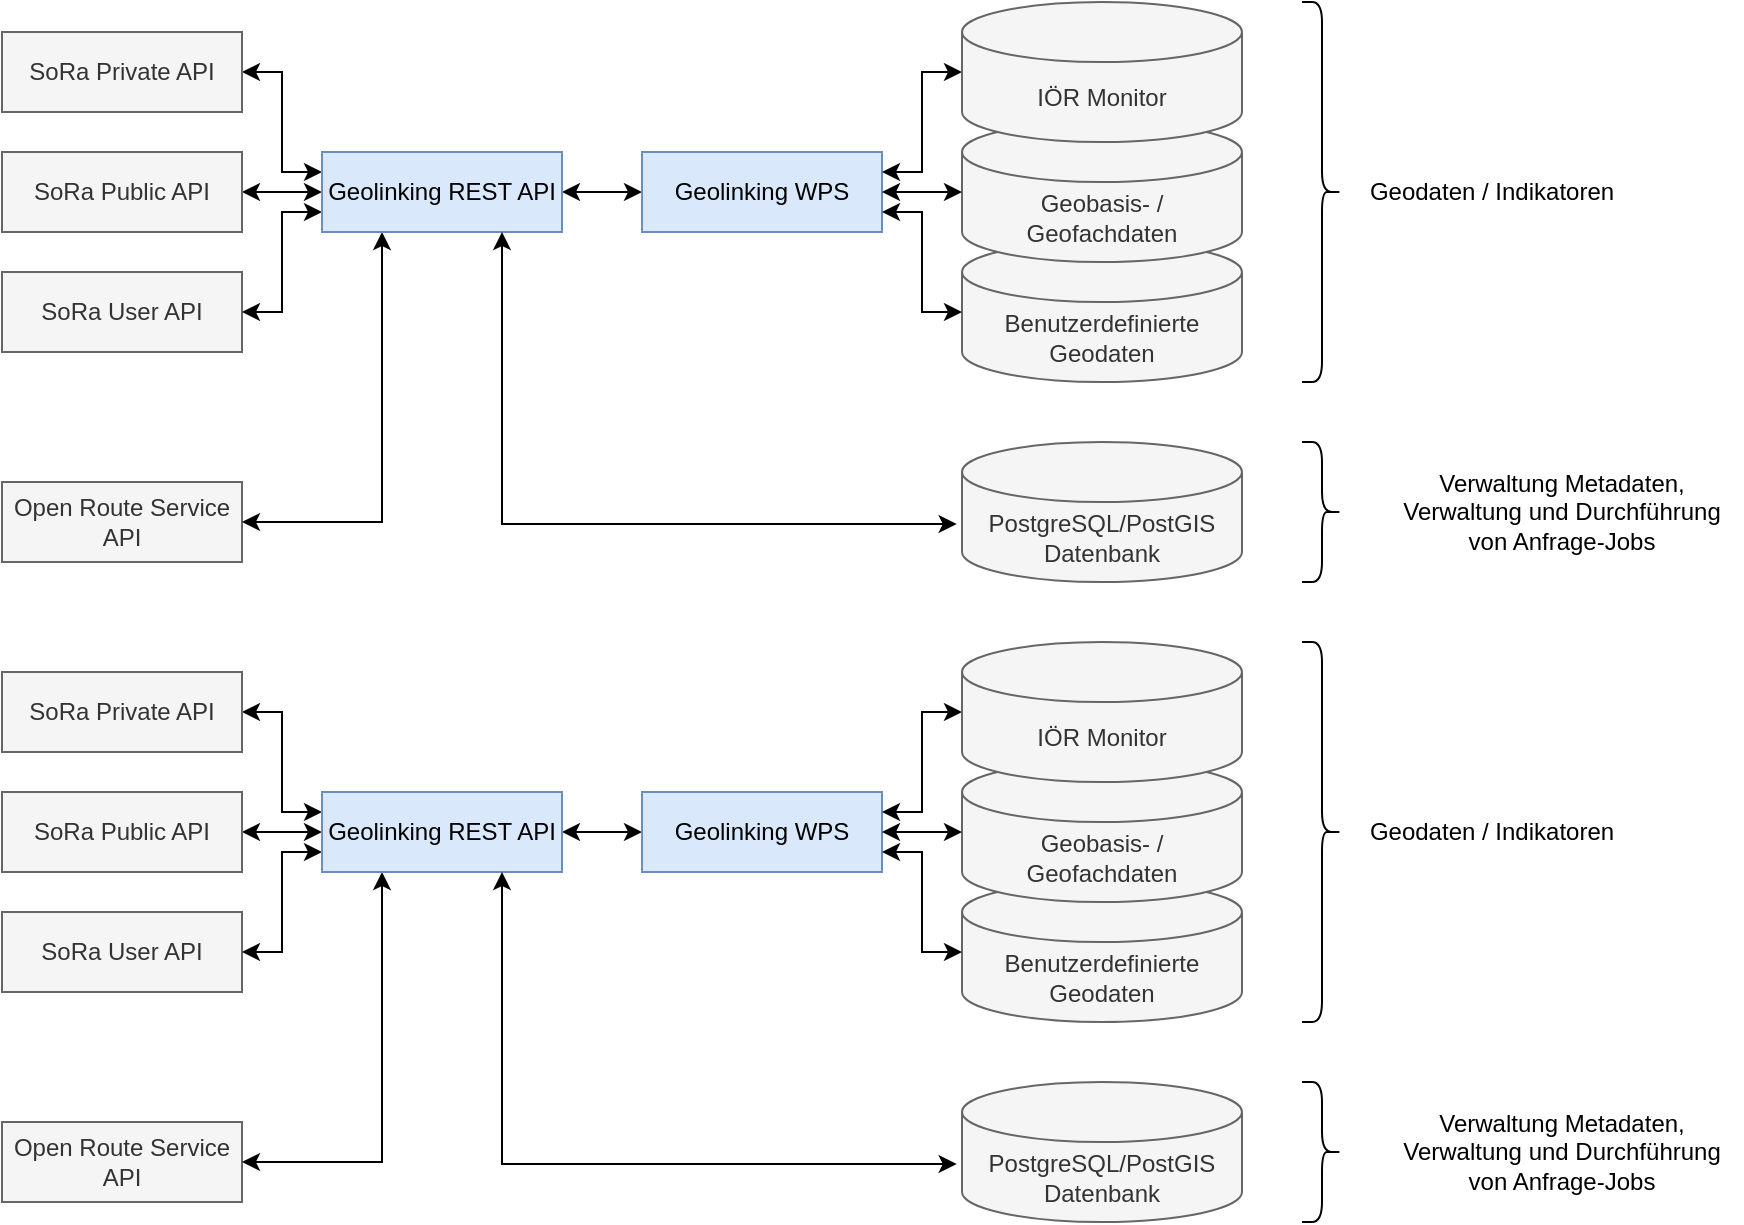 <mxfile version="22.1.21" type="github">
  <diagram name="Seite-1" id="8oX-7nu69xEVpHodJw5y">
    <mxGraphModel dx="1582" dy="837" grid="1" gridSize="10" guides="1" tooltips="1" connect="1" arrows="1" fold="1" page="1" pageScale="1" pageWidth="1100" pageHeight="850" math="0" shadow="0">
      <root>
        <mxCell id="0" />
        <mxCell id="1" parent="0" />
        <mxCell id="xWyKYA-3_11842NbvKt_-10" value="Benutzerdefinierte Geodaten" style="shape=cylinder3;whiteSpace=wrap;html=1;boundedLbl=1;backgroundOutline=1;size=15;fillColor=#f5f5f5;fontColor=#333333;strokeColor=#666666;" parent="1" vertex="1">
          <mxGeometry x="500" y="140" width="140" height="70" as="geometry" />
        </mxCell>
        <mxCell id="xWyKYA-3_11842NbvKt_-12" style="edgeStyle=orthogonalEdgeStyle;rounded=0;orthogonalLoop=1;jettySize=auto;html=1;exitX=1;exitY=0.5;exitDx=0;exitDy=0;entryX=0;entryY=0.25;entryDx=0;entryDy=0;startArrow=classic;startFill=1;" parent="1" source="xWyKYA-3_11842NbvKt_-1" target="xWyKYA-3_11842NbvKt_-5" edge="1">
          <mxGeometry relative="1" as="geometry" />
        </mxCell>
        <mxCell id="xWyKYA-3_11842NbvKt_-1" value="SoRa Private API" style="rounded=0;whiteSpace=wrap;html=1;fillColor=#f5f5f5;fontColor=#333333;strokeColor=#666666;" parent="1" vertex="1">
          <mxGeometry x="20" y="35" width="120" height="40" as="geometry" />
        </mxCell>
        <mxCell id="xWyKYA-3_11842NbvKt_-14" style="edgeStyle=orthogonalEdgeStyle;rounded=0;orthogonalLoop=1;jettySize=auto;html=1;exitX=1;exitY=0.5;exitDx=0;exitDy=0;entryX=0;entryY=0.5;entryDx=0;entryDy=0;startArrow=classic;startFill=1;" parent="1" source="xWyKYA-3_11842NbvKt_-2" target="xWyKYA-3_11842NbvKt_-5" edge="1">
          <mxGeometry relative="1" as="geometry" />
        </mxCell>
        <mxCell id="xWyKYA-3_11842NbvKt_-2" value="SoRa Public API" style="rounded=0;whiteSpace=wrap;html=1;fillColor=#f5f5f5;fontColor=#333333;strokeColor=#666666;" parent="1" vertex="1">
          <mxGeometry x="20" y="95" width="120" height="40" as="geometry" />
        </mxCell>
        <mxCell id="xWyKYA-3_11842NbvKt_-3" value="SoRa User API" style="rounded=0;whiteSpace=wrap;html=1;fillColor=#f5f5f5;fontColor=#333333;strokeColor=#666666;" parent="1" vertex="1">
          <mxGeometry x="20" y="155" width="120" height="40" as="geometry" />
        </mxCell>
        <mxCell id="xWyKYA-3_11842NbvKt_-4" value="Open Route Service API" style="rounded=0;whiteSpace=wrap;html=1;fillColor=#f5f5f5;fontColor=#333333;strokeColor=#666666;" parent="1" vertex="1">
          <mxGeometry x="20" y="260" width="120" height="40" as="geometry" />
        </mxCell>
        <mxCell id="xWyKYA-3_11842NbvKt_-15" style="edgeStyle=orthogonalEdgeStyle;rounded=0;orthogonalLoop=1;jettySize=auto;html=1;exitX=0;exitY=0.75;exitDx=0;exitDy=0;entryX=1;entryY=0.5;entryDx=0;entryDy=0;startArrow=classic;startFill=1;" parent="1" source="xWyKYA-3_11842NbvKt_-5" target="xWyKYA-3_11842NbvKt_-3" edge="1">
          <mxGeometry relative="1" as="geometry" />
        </mxCell>
        <mxCell id="xWyKYA-3_11842NbvKt_-16" style="edgeStyle=orthogonalEdgeStyle;rounded=0;orthogonalLoop=1;jettySize=auto;html=1;exitX=1;exitY=0.5;exitDx=0;exitDy=0;entryX=0;entryY=0.5;entryDx=0;entryDy=0;startArrow=classic;startFill=1;" parent="1" source="xWyKYA-3_11842NbvKt_-5" target="xWyKYA-3_11842NbvKt_-7" edge="1">
          <mxGeometry relative="1" as="geometry" />
        </mxCell>
        <mxCell id="xWyKYA-3_11842NbvKt_-20" style="edgeStyle=orthogonalEdgeStyle;rounded=0;orthogonalLoop=1;jettySize=auto;html=1;exitX=0.5;exitY=1;exitDx=0;exitDy=0;entryX=1;entryY=0.5;entryDx=0;entryDy=0;startArrow=classic;startFill=1;" parent="1" target="xWyKYA-3_11842NbvKt_-4" edge="1">
          <mxGeometry relative="1" as="geometry">
            <mxPoint x="210" y="135" as="sourcePoint" />
            <mxPoint x="210" y="255" as="targetPoint" />
            <Array as="points">
              <mxPoint x="210" y="280" />
            </Array>
          </mxGeometry>
        </mxCell>
        <mxCell id="xWyKYA-3_11842NbvKt_-5" value="Geolinking REST API" style="rounded=0;whiteSpace=wrap;html=1;fillColor=#dae8fc;strokeColor=#6c8ebf;" parent="1" vertex="1">
          <mxGeometry x="180" y="95" width="120" height="40" as="geometry" />
        </mxCell>
        <mxCell id="xWyKYA-3_11842NbvKt_-7" value="Geolinking WPS" style="rounded=0;whiteSpace=wrap;html=1;fillColor=#dae8fc;strokeColor=#6c8ebf;" parent="1" vertex="1">
          <mxGeometry x="340" y="95" width="120" height="40" as="geometry" />
        </mxCell>
        <mxCell id="xWyKYA-3_11842NbvKt_-9" value="Geobasis- / Geofachdaten" style="shape=cylinder3;whiteSpace=wrap;html=1;boundedLbl=1;backgroundOutline=1;size=15;fillColor=#f5f5f5;fontColor=#333333;strokeColor=#666666;" parent="1" vertex="1">
          <mxGeometry x="500" y="80" width="140" height="70" as="geometry" />
        </mxCell>
        <mxCell id="xWyKYA-3_11842NbvKt_-17" style="edgeStyle=orthogonalEdgeStyle;rounded=0;orthogonalLoop=1;jettySize=auto;html=1;exitX=0;exitY=0.5;exitDx=0;exitDy=0;exitPerimeter=0;entryX=1;entryY=0.25;entryDx=0;entryDy=0;startArrow=classic;startFill=1;" parent="1" source="xWyKYA-3_11842NbvKt_-8" target="xWyKYA-3_11842NbvKt_-7" edge="1">
          <mxGeometry relative="1" as="geometry" />
        </mxCell>
        <mxCell id="xWyKYA-3_11842NbvKt_-8" value="IÖR Monitor" style="shape=cylinder3;whiteSpace=wrap;html=1;boundedLbl=1;backgroundOutline=1;size=15;fillColor=#f5f5f5;fontColor=#333333;strokeColor=#666666;" parent="1" vertex="1">
          <mxGeometry x="500" y="20" width="140" height="70" as="geometry" />
        </mxCell>
        <mxCell id="xWyKYA-3_11842NbvKt_-18" style="edgeStyle=orthogonalEdgeStyle;rounded=0;orthogonalLoop=1;jettySize=auto;html=1;exitX=1;exitY=0.5;exitDx=0;exitDy=0;entryX=0;entryY=0.5;entryDx=0;entryDy=0;entryPerimeter=0;startArrow=classic;startFill=1;" parent="1" source="xWyKYA-3_11842NbvKt_-7" target="xWyKYA-3_11842NbvKt_-9" edge="1">
          <mxGeometry relative="1" as="geometry" />
        </mxCell>
        <mxCell id="xWyKYA-3_11842NbvKt_-19" style="edgeStyle=orthogonalEdgeStyle;rounded=0;orthogonalLoop=1;jettySize=auto;html=1;exitX=1;exitY=0.75;exitDx=0;exitDy=0;entryX=0;entryY=0.5;entryDx=0;entryDy=0;entryPerimeter=0;startArrow=classic;startFill=1;" parent="1" source="xWyKYA-3_11842NbvKt_-7" target="xWyKYA-3_11842NbvKt_-10" edge="1">
          <mxGeometry relative="1" as="geometry" />
        </mxCell>
        <mxCell id="RWMj_lE9c-KkNywdO_du-1" value="PostgreSQL/PostGIS Datenbank" style="shape=cylinder3;whiteSpace=wrap;html=1;boundedLbl=1;backgroundOutline=1;size=15;fillColor=#f5f5f5;fontColor=#333333;strokeColor=#666666;" vertex="1" parent="1">
          <mxGeometry x="500" y="240" width="140" height="70" as="geometry" />
        </mxCell>
        <mxCell id="RWMj_lE9c-KkNywdO_du-2" value="" style="shape=curlyBracket;whiteSpace=wrap;html=1;rounded=1;flipH=1;labelPosition=right;verticalLabelPosition=middle;align=left;verticalAlign=middle;" vertex="1" parent="1">
          <mxGeometry x="670" y="20" width="20" height="190" as="geometry" />
        </mxCell>
        <mxCell id="RWMj_lE9c-KkNywdO_du-3" value="" style="shape=curlyBracket;whiteSpace=wrap;html=1;rounded=1;flipH=1;labelPosition=right;verticalLabelPosition=middle;align=left;verticalAlign=middle;" vertex="1" parent="1">
          <mxGeometry x="670" y="240" width="20" height="70" as="geometry" />
        </mxCell>
        <mxCell id="RWMj_lE9c-KkNywdO_du-4" value="Geodaten / Indikatoren" style="text;html=1;strokeColor=none;fillColor=none;align=center;verticalAlign=middle;whiteSpace=wrap;rounded=0;" vertex="1" parent="1">
          <mxGeometry x="700" y="100" width="130" height="30" as="geometry" />
        </mxCell>
        <mxCell id="RWMj_lE9c-KkNywdO_du-5" value="&lt;div&gt;Verwaltung Metadaten,&lt;/div&gt;&lt;div&gt;Verwaltung und Durchführung von Anfrage-Jobs&lt;/div&gt;" style="text;html=1;strokeColor=none;fillColor=none;align=center;verticalAlign=middle;whiteSpace=wrap;rounded=0;" vertex="1" parent="1">
          <mxGeometry x="710" y="260" width="180" height="30" as="geometry" />
        </mxCell>
        <mxCell id="RWMj_lE9c-KkNywdO_du-7" value="" style="endArrow=classic;startArrow=classic;html=1;rounded=0;entryX=0.75;entryY=1;entryDx=0;entryDy=0;exitX=-0.019;exitY=0.586;exitDx=0;exitDy=0;exitPerimeter=0;" edge="1" parent="1" source="RWMj_lE9c-KkNywdO_du-1" target="xWyKYA-3_11842NbvKt_-5">
          <mxGeometry width="50" height="50" relative="1" as="geometry">
            <mxPoint x="250" y="245" as="sourcePoint" />
            <mxPoint x="270" y="140" as="targetPoint" />
            <Array as="points">
              <mxPoint x="270" y="281" />
            </Array>
          </mxGeometry>
        </mxCell>
        <mxCell id="RWMj_lE9c-KkNywdO_du-8" value="Benutzerdefinierte Geodaten" style="shape=cylinder3;whiteSpace=wrap;html=1;boundedLbl=1;backgroundOutline=1;size=15;fillColor=#f5f5f5;fontColor=#333333;strokeColor=#666666;" vertex="1" parent="1">
          <mxGeometry x="500" y="460" width="140" height="70" as="geometry" />
        </mxCell>
        <mxCell id="RWMj_lE9c-KkNywdO_du-9" style="edgeStyle=orthogonalEdgeStyle;rounded=0;orthogonalLoop=1;jettySize=auto;html=1;exitX=1;exitY=0.5;exitDx=0;exitDy=0;entryX=0;entryY=0.25;entryDx=0;entryDy=0;startArrow=classic;startFill=1;" edge="1" parent="1" source="RWMj_lE9c-KkNywdO_du-10" target="RWMj_lE9c-KkNywdO_du-18">
          <mxGeometry relative="1" as="geometry" />
        </mxCell>
        <mxCell id="RWMj_lE9c-KkNywdO_du-10" value="SoRa Private API" style="rounded=0;whiteSpace=wrap;html=1;fillColor=#f5f5f5;fontColor=#333333;strokeColor=#666666;" vertex="1" parent="1">
          <mxGeometry x="20" y="355" width="120" height="40" as="geometry" />
        </mxCell>
        <mxCell id="RWMj_lE9c-KkNywdO_du-11" style="edgeStyle=orthogonalEdgeStyle;rounded=0;orthogonalLoop=1;jettySize=auto;html=1;exitX=1;exitY=0.5;exitDx=0;exitDy=0;entryX=0;entryY=0.5;entryDx=0;entryDy=0;startArrow=classic;startFill=1;" edge="1" parent="1" source="RWMj_lE9c-KkNywdO_du-12" target="RWMj_lE9c-KkNywdO_du-18">
          <mxGeometry relative="1" as="geometry" />
        </mxCell>
        <mxCell id="RWMj_lE9c-KkNywdO_du-12" value="SoRa Public API" style="rounded=0;whiteSpace=wrap;html=1;fillColor=#f5f5f5;fontColor=#333333;strokeColor=#666666;" vertex="1" parent="1">
          <mxGeometry x="20" y="415" width="120" height="40" as="geometry" />
        </mxCell>
        <mxCell id="RWMj_lE9c-KkNywdO_du-13" value="SoRa User API" style="rounded=0;whiteSpace=wrap;html=1;fillColor=#f5f5f5;fontColor=#333333;strokeColor=#666666;" vertex="1" parent="1">
          <mxGeometry x="20" y="475" width="120" height="40" as="geometry" />
        </mxCell>
        <mxCell id="RWMj_lE9c-KkNywdO_du-14" value="Open Route Service API" style="rounded=0;whiteSpace=wrap;html=1;fillColor=#f5f5f5;fontColor=#333333;strokeColor=#666666;" vertex="1" parent="1">
          <mxGeometry x="20" y="580" width="120" height="40" as="geometry" />
        </mxCell>
        <mxCell id="RWMj_lE9c-KkNywdO_du-15" style="edgeStyle=orthogonalEdgeStyle;rounded=0;orthogonalLoop=1;jettySize=auto;html=1;exitX=0;exitY=0.75;exitDx=0;exitDy=0;entryX=1;entryY=0.5;entryDx=0;entryDy=0;startArrow=classic;startFill=1;" edge="1" parent="1" source="RWMj_lE9c-KkNywdO_du-18" target="RWMj_lE9c-KkNywdO_du-13">
          <mxGeometry relative="1" as="geometry" />
        </mxCell>
        <mxCell id="RWMj_lE9c-KkNywdO_du-16" style="edgeStyle=orthogonalEdgeStyle;rounded=0;orthogonalLoop=1;jettySize=auto;html=1;exitX=1;exitY=0.5;exitDx=0;exitDy=0;entryX=0;entryY=0.5;entryDx=0;entryDy=0;startArrow=classic;startFill=1;" edge="1" parent="1" source="RWMj_lE9c-KkNywdO_du-18" target="RWMj_lE9c-KkNywdO_du-19">
          <mxGeometry relative="1" as="geometry" />
        </mxCell>
        <mxCell id="RWMj_lE9c-KkNywdO_du-17" style="edgeStyle=orthogonalEdgeStyle;rounded=0;orthogonalLoop=1;jettySize=auto;html=1;exitX=0.5;exitY=1;exitDx=0;exitDy=0;entryX=1;entryY=0.5;entryDx=0;entryDy=0;startArrow=classic;startFill=1;" edge="1" parent="1" target="RWMj_lE9c-KkNywdO_du-14">
          <mxGeometry relative="1" as="geometry">
            <mxPoint x="210" y="455" as="sourcePoint" />
            <mxPoint x="210" y="575" as="targetPoint" />
            <Array as="points">
              <mxPoint x="210" y="600" />
            </Array>
          </mxGeometry>
        </mxCell>
        <mxCell id="RWMj_lE9c-KkNywdO_du-18" value="Geolinking REST API" style="rounded=0;whiteSpace=wrap;html=1;fillColor=#dae8fc;strokeColor=#6c8ebf;" vertex="1" parent="1">
          <mxGeometry x="180" y="415" width="120" height="40" as="geometry" />
        </mxCell>
        <mxCell id="RWMj_lE9c-KkNywdO_du-19" value="Geolinking WPS" style="rounded=0;whiteSpace=wrap;html=1;fillColor=#dae8fc;strokeColor=#6c8ebf;" vertex="1" parent="1">
          <mxGeometry x="340" y="415" width="120" height="40" as="geometry" />
        </mxCell>
        <mxCell id="RWMj_lE9c-KkNywdO_du-20" value="Geobasis- / Geofachdaten" style="shape=cylinder3;whiteSpace=wrap;html=1;boundedLbl=1;backgroundOutline=1;size=15;fillColor=#f5f5f5;fontColor=#333333;strokeColor=#666666;" vertex="1" parent="1">
          <mxGeometry x="500" y="400" width="140" height="70" as="geometry" />
        </mxCell>
        <mxCell id="RWMj_lE9c-KkNywdO_du-21" style="edgeStyle=orthogonalEdgeStyle;rounded=0;orthogonalLoop=1;jettySize=auto;html=1;exitX=0;exitY=0.5;exitDx=0;exitDy=0;exitPerimeter=0;entryX=1;entryY=0.25;entryDx=0;entryDy=0;startArrow=classic;startFill=1;" edge="1" parent="1" source="RWMj_lE9c-KkNywdO_du-22" target="RWMj_lE9c-KkNywdO_du-19">
          <mxGeometry relative="1" as="geometry" />
        </mxCell>
        <mxCell id="RWMj_lE9c-KkNywdO_du-22" value="IÖR Monitor" style="shape=cylinder3;whiteSpace=wrap;html=1;boundedLbl=1;backgroundOutline=1;size=15;fillColor=#f5f5f5;fontColor=#333333;strokeColor=#666666;" vertex="1" parent="1">
          <mxGeometry x="500" y="340" width="140" height="70" as="geometry" />
        </mxCell>
        <mxCell id="RWMj_lE9c-KkNywdO_du-23" style="edgeStyle=orthogonalEdgeStyle;rounded=0;orthogonalLoop=1;jettySize=auto;html=1;exitX=1;exitY=0.5;exitDx=0;exitDy=0;entryX=0;entryY=0.5;entryDx=0;entryDy=0;entryPerimeter=0;startArrow=classic;startFill=1;" edge="1" parent="1" source="RWMj_lE9c-KkNywdO_du-19" target="RWMj_lE9c-KkNywdO_du-20">
          <mxGeometry relative="1" as="geometry" />
        </mxCell>
        <mxCell id="RWMj_lE9c-KkNywdO_du-24" style="edgeStyle=orthogonalEdgeStyle;rounded=0;orthogonalLoop=1;jettySize=auto;html=1;exitX=1;exitY=0.75;exitDx=0;exitDy=0;entryX=0;entryY=0.5;entryDx=0;entryDy=0;entryPerimeter=0;startArrow=classic;startFill=1;" edge="1" parent="1" source="RWMj_lE9c-KkNywdO_du-19" target="RWMj_lE9c-KkNywdO_du-8">
          <mxGeometry relative="1" as="geometry" />
        </mxCell>
        <mxCell id="RWMj_lE9c-KkNywdO_du-25" value="PostgreSQL/PostGIS Datenbank" style="shape=cylinder3;whiteSpace=wrap;html=1;boundedLbl=1;backgroundOutline=1;size=15;fillColor=#f5f5f5;fontColor=#333333;strokeColor=#666666;" vertex="1" parent="1">
          <mxGeometry x="500" y="560" width="140" height="70" as="geometry" />
        </mxCell>
        <mxCell id="RWMj_lE9c-KkNywdO_du-26" value="" style="shape=curlyBracket;whiteSpace=wrap;html=1;rounded=1;flipH=1;labelPosition=right;verticalLabelPosition=middle;align=left;verticalAlign=middle;" vertex="1" parent="1">
          <mxGeometry x="670" y="340" width="20" height="190" as="geometry" />
        </mxCell>
        <mxCell id="RWMj_lE9c-KkNywdO_du-27" value="" style="shape=curlyBracket;whiteSpace=wrap;html=1;rounded=1;flipH=1;labelPosition=right;verticalLabelPosition=middle;align=left;verticalAlign=middle;" vertex="1" parent="1">
          <mxGeometry x="670" y="560" width="20" height="70" as="geometry" />
        </mxCell>
        <mxCell id="RWMj_lE9c-KkNywdO_du-28" value="Geodaten / Indikatoren" style="text;html=1;strokeColor=none;fillColor=none;align=center;verticalAlign=middle;whiteSpace=wrap;rounded=0;" vertex="1" parent="1">
          <mxGeometry x="700" y="420" width="130" height="30" as="geometry" />
        </mxCell>
        <mxCell id="RWMj_lE9c-KkNywdO_du-29" value="" style="endArrow=classic;startArrow=classic;html=1;rounded=0;entryX=0.75;entryY=1;entryDx=0;entryDy=0;exitX=-0.019;exitY=0.586;exitDx=0;exitDy=0;exitPerimeter=0;" edge="1" parent="1" source="RWMj_lE9c-KkNywdO_du-25" target="RWMj_lE9c-KkNywdO_du-18">
          <mxGeometry width="50" height="50" relative="1" as="geometry">
            <mxPoint x="250" y="565" as="sourcePoint" />
            <mxPoint x="270" y="460" as="targetPoint" />
            <Array as="points">
              <mxPoint x="270" y="601" />
            </Array>
          </mxGeometry>
        </mxCell>
        <mxCell id="RWMj_lE9c-KkNywdO_du-30" value="&lt;div&gt;Verwaltung Metadaten,&lt;/div&gt;&lt;div&gt;Verwaltung und Durchführung von Anfrage-Jobs&lt;/div&gt;" style="text;html=1;strokeColor=none;fillColor=none;align=center;verticalAlign=middle;whiteSpace=wrap;rounded=0;" vertex="1" parent="1">
          <mxGeometry x="710" y="580" width="180" height="30" as="geometry" />
        </mxCell>
      </root>
    </mxGraphModel>
  </diagram>
</mxfile>
